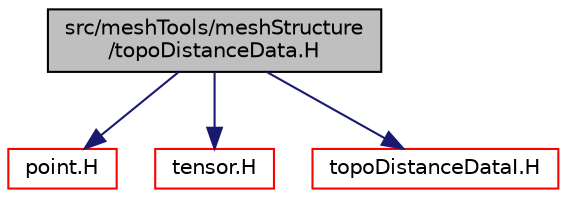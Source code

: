 digraph "src/meshTools/meshStructure/topoDistanceData.H"
{
  bgcolor="transparent";
  edge [fontname="Helvetica",fontsize="10",labelfontname="Helvetica",labelfontsize="10"];
  node [fontname="Helvetica",fontsize="10",shape=record];
  Node1 [label="src/meshTools/meshStructure\l/topoDistanceData.H",height=0.2,width=0.4,color="black", fillcolor="grey75", style="filled", fontcolor="black"];
  Node1 -> Node2 [color="midnightblue",fontsize="10",style="solid",fontname="Helvetica"];
  Node2 [label="point.H",height=0.2,width=0.4,color="red",URL="$a08907.html"];
  Node1 -> Node3 [color="midnightblue",fontsize="10",style="solid",fontname="Helvetica"];
  Node3 [label="tensor.H",height=0.2,width=0.4,color="red",URL="$a09168.html"];
  Node1 -> Node4 [color="midnightblue",fontsize="10",style="solid",fontname="Helvetica"];
  Node4 [label="topoDistanceDataI.H",height=0.2,width=0.4,color="red",URL="$a07428.html"];
}
